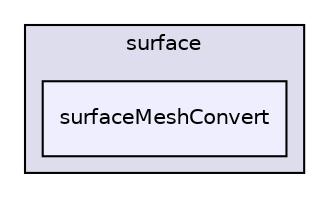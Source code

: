 digraph "applications/utilities/surface/surfaceMeshConvert" {
  bgcolor=transparent;
  compound=true
  node [ fontsize="10", fontname="Helvetica"];
  edge [ labelfontsize="10", labelfontname="Helvetica"];
  subgraph clusterdir_f17de662d5fa06afbf0442aecb6ca0a0 {
    graph [ bgcolor="#ddddee", pencolor="black", label="surface" fontname="Helvetica", fontsize="10", URL="dir_f17de662d5fa06afbf0442aecb6ca0a0.html"]
  dir_7a8f523733843d64ad848dd66798be9b [shape=box, label="surfaceMeshConvert", style="filled", fillcolor="#eeeeff", pencolor="black", URL="dir_7a8f523733843d64ad848dd66798be9b.html"];
  }
}

